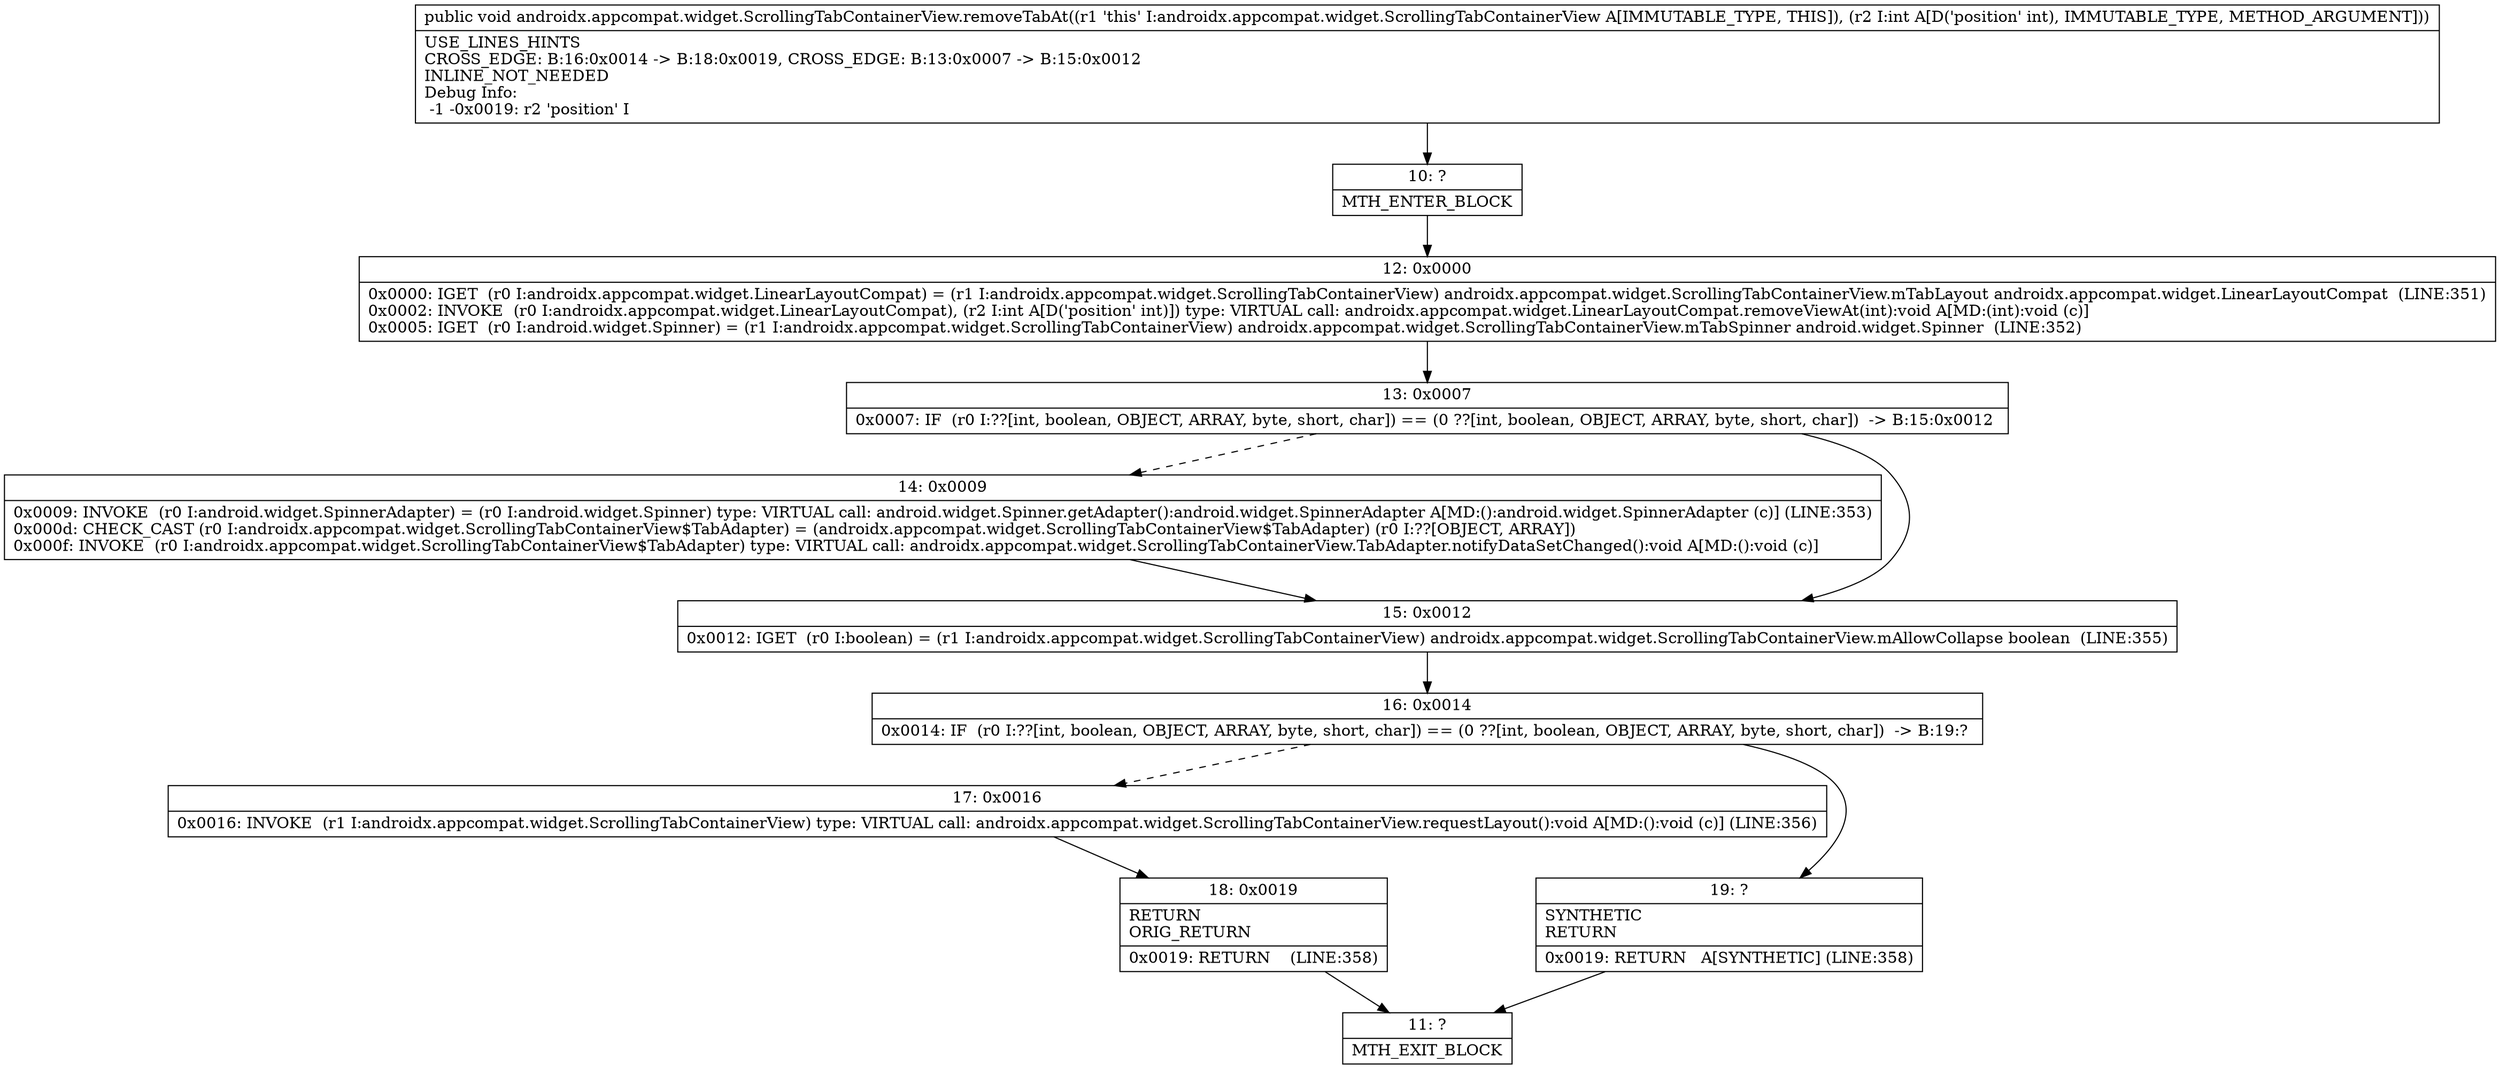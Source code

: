 digraph "CFG forandroidx.appcompat.widget.ScrollingTabContainerView.removeTabAt(I)V" {
Node_10 [shape=record,label="{10\:\ ?|MTH_ENTER_BLOCK\l}"];
Node_12 [shape=record,label="{12\:\ 0x0000|0x0000: IGET  (r0 I:androidx.appcompat.widget.LinearLayoutCompat) = (r1 I:androidx.appcompat.widget.ScrollingTabContainerView) androidx.appcompat.widget.ScrollingTabContainerView.mTabLayout androidx.appcompat.widget.LinearLayoutCompat  (LINE:351)\l0x0002: INVOKE  (r0 I:androidx.appcompat.widget.LinearLayoutCompat), (r2 I:int A[D('position' int)]) type: VIRTUAL call: androidx.appcompat.widget.LinearLayoutCompat.removeViewAt(int):void A[MD:(int):void (c)]\l0x0005: IGET  (r0 I:android.widget.Spinner) = (r1 I:androidx.appcompat.widget.ScrollingTabContainerView) androidx.appcompat.widget.ScrollingTabContainerView.mTabSpinner android.widget.Spinner  (LINE:352)\l}"];
Node_13 [shape=record,label="{13\:\ 0x0007|0x0007: IF  (r0 I:??[int, boolean, OBJECT, ARRAY, byte, short, char]) == (0 ??[int, boolean, OBJECT, ARRAY, byte, short, char])  \-\> B:15:0x0012 \l}"];
Node_14 [shape=record,label="{14\:\ 0x0009|0x0009: INVOKE  (r0 I:android.widget.SpinnerAdapter) = (r0 I:android.widget.Spinner) type: VIRTUAL call: android.widget.Spinner.getAdapter():android.widget.SpinnerAdapter A[MD:():android.widget.SpinnerAdapter (c)] (LINE:353)\l0x000d: CHECK_CAST (r0 I:androidx.appcompat.widget.ScrollingTabContainerView$TabAdapter) = (androidx.appcompat.widget.ScrollingTabContainerView$TabAdapter) (r0 I:??[OBJECT, ARRAY]) \l0x000f: INVOKE  (r0 I:androidx.appcompat.widget.ScrollingTabContainerView$TabAdapter) type: VIRTUAL call: androidx.appcompat.widget.ScrollingTabContainerView.TabAdapter.notifyDataSetChanged():void A[MD:():void (c)]\l}"];
Node_15 [shape=record,label="{15\:\ 0x0012|0x0012: IGET  (r0 I:boolean) = (r1 I:androidx.appcompat.widget.ScrollingTabContainerView) androidx.appcompat.widget.ScrollingTabContainerView.mAllowCollapse boolean  (LINE:355)\l}"];
Node_16 [shape=record,label="{16\:\ 0x0014|0x0014: IF  (r0 I:??[int, boolean, OBJECT, ARRAY, byte, short, char]) == (0 ??[int, boolean, OBJECT, ARRAY, byte, short, char])  \-\> B:19:? \l}"];
Node_17 [shape=record,label="{17\:\ 0x0016|0x0016: INVOKE  (r1 I:androidx.appcompat.widget.ScrollingTabContainerView) type: VIRTUAL call: androidx.appcompat.widget.ScrollingTabContainerView.requestLayout():void A[MD:():void (c)] (LINE:356)\l}"];
Node_18 [shape=record,label="{18\:\ 0x0019|RETURN\lORIG_RETURN\l|0x0019: RETURN    (LINE:358)\l}"];
Node_11 [shape=record,label="{11\:\ ?|MTH_EXIT_BLOCK\l}"];
Node_19 [shape=record,label="{19\:\ ?|SYNTHETIC\lRETURN\l|0x0019: RETURN   A[SYNTHETIC] (LINE:358)\l}"];
MethodNode[shape=record,label="{public void androidx.appcompat.widget.ScrollingTabContainerView.removeTabAt((r1 'this' I:androidx.appcompat.widget.ScrollingTabContainerView A[IMMUTABLE_TYPE, THIS]), (r2 I:int A[D('position' int), IMMUTABLE_TYPE, METHOD_ARGUMENT]))  | USE_LINES_HINTS\lCROSS_EDGE: B:16:0x0014 \-\> B:18:0x0019, CROSS_EDGE: B:13:0x0007 \-\> B:15:0x0012\lINLINE_NOT_NEEDED\lDebug Info:\l  \-1 \-0x0019: r2 'position' I\l}"];
MethodNode -> Node_10;Node_10 -> Node_12;
Node_12 -> Node_13;
Node_13 -> Node_14[style=dashed];
Node_13 -> Node_15;
Node_14 -> Node_15;
Node_15 -> Node_16;
Node_16 -> Node_17[style=dashed];
Node_16 -> Node_19;
Node_17 -> Node_18;
Node_18 -> Node_11;
Node_19 -> Node_11;
}

